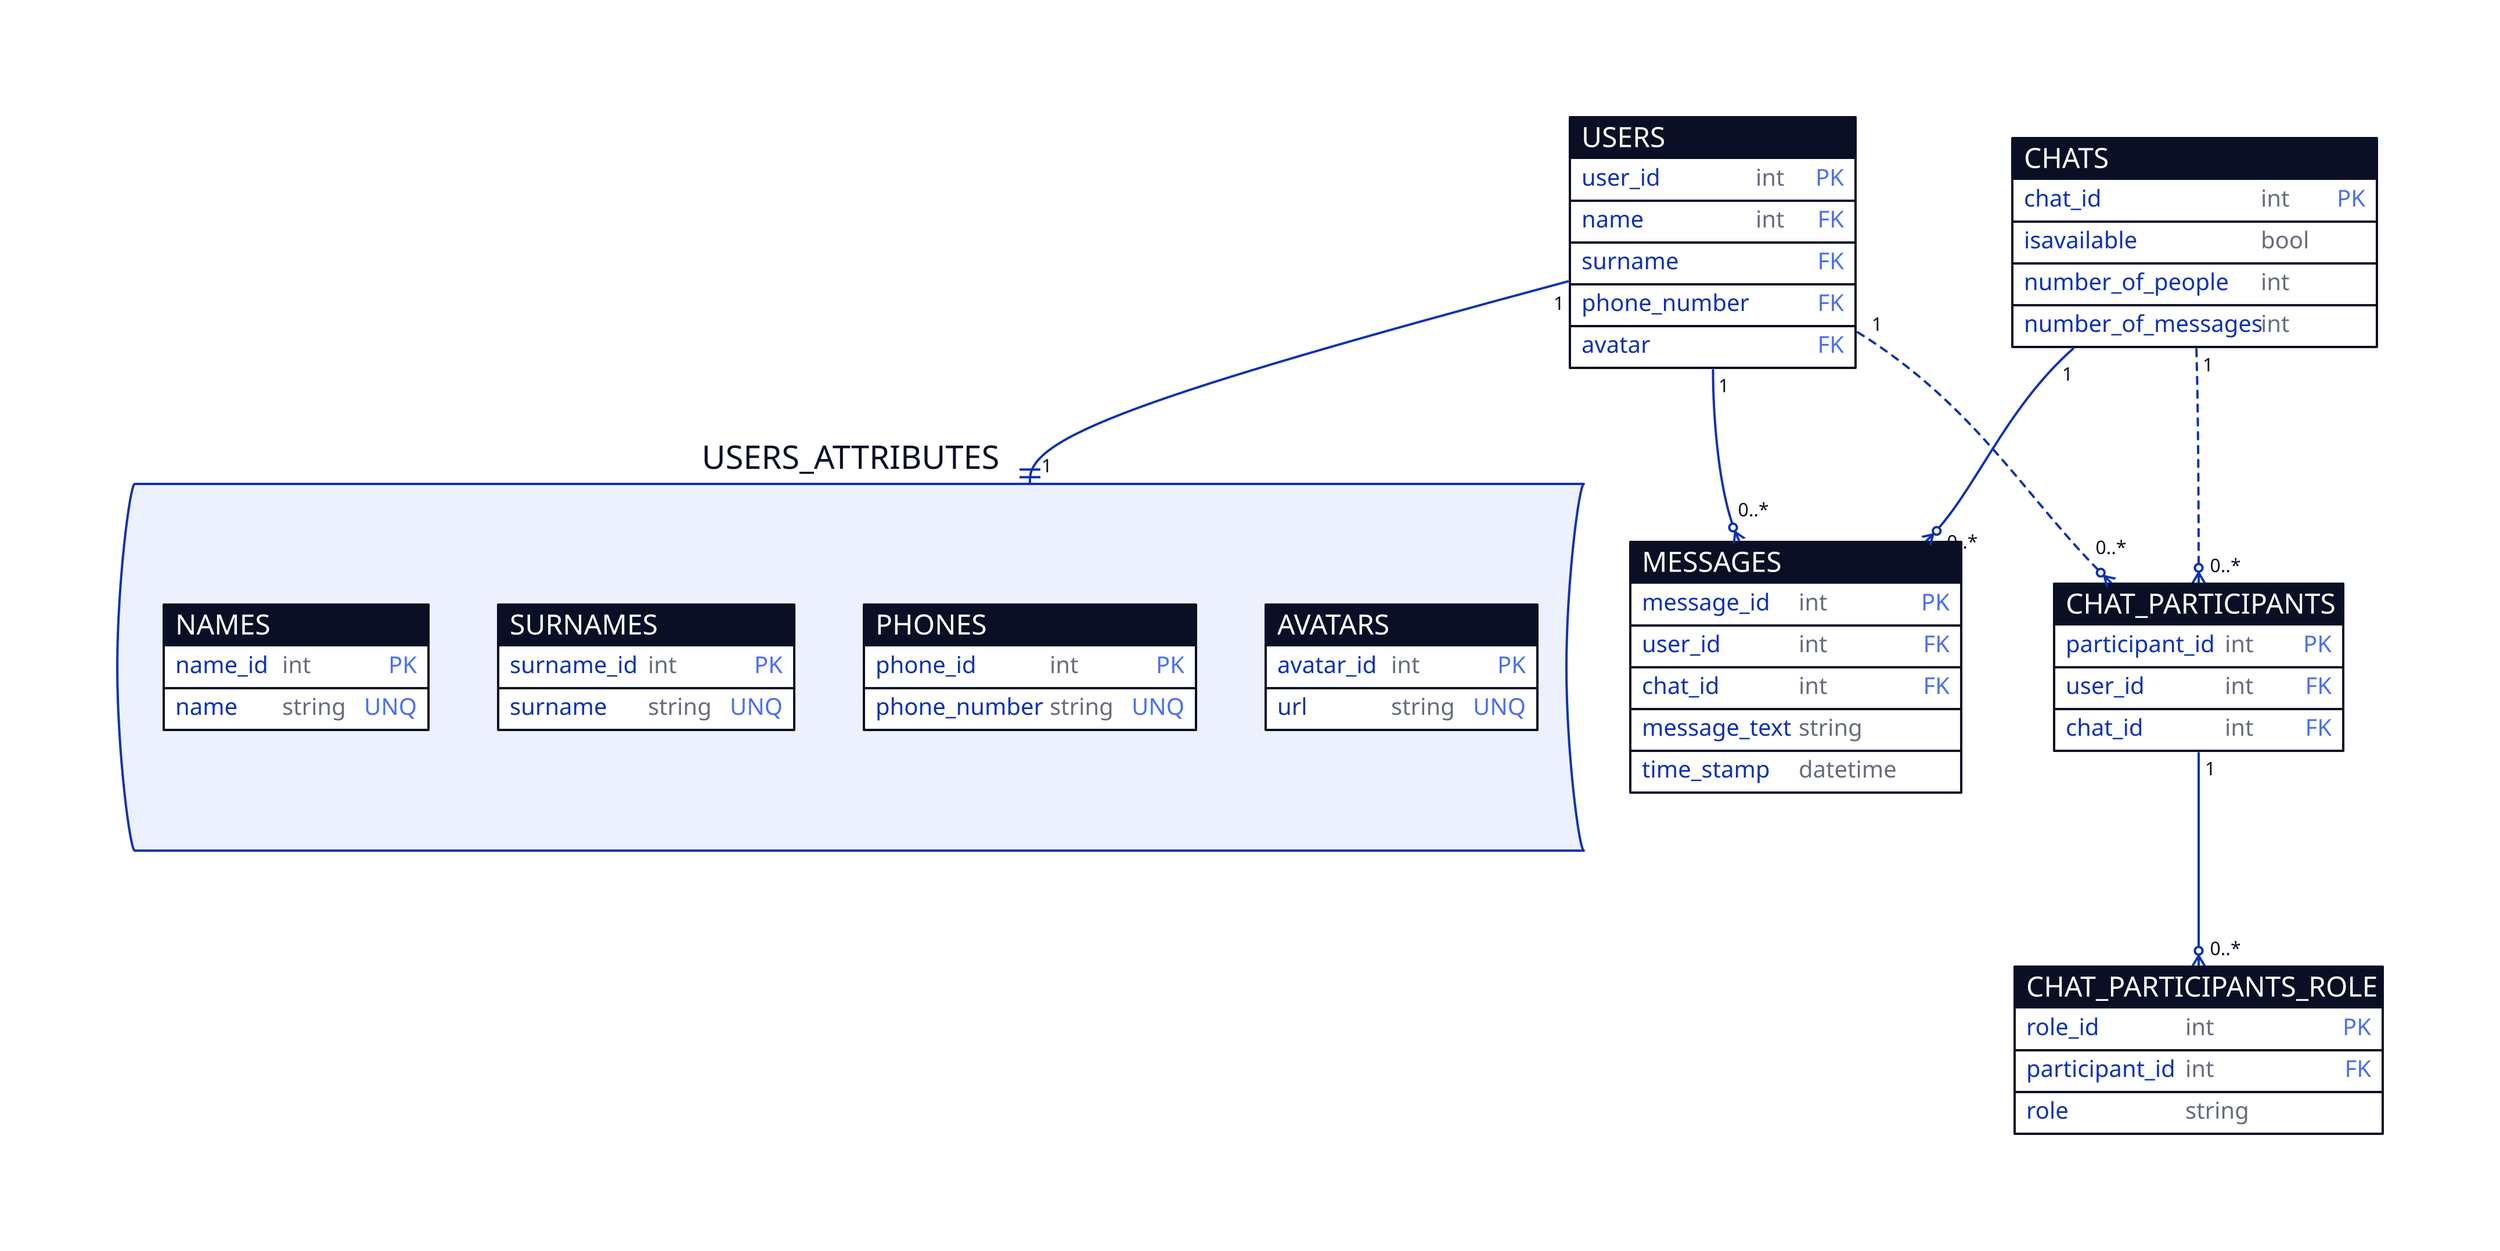 #MAIN ENTITIES
USERS: {
  shape: sql_table

  # FIELDS
  user_id: int {constraint: primary_key}
  name: int {constraint: foreign_key}
  surname: {constraint: foreign_key}
  phone_number: {constraint: foreign_key}
  avatar: {constraint: foreign_key}
  # ...
}

CHATS: {
  shape: sql_table

  # FIELDS
  chat_id: int {constraint: primary_key}
  isavailable: bool
  number_of_people: int
  number_of_messages: int
  # ...
}

# Merged table of user-chat -- many-to-many
CHAT_PARTICIPANTS: {
  shape: sql_table

  # FIELDS
  participant_id: int {constraint: primary_key}
  user_id: int {constraint: foreign_key}
  chat_id: int {constraint: foreign_key}
  # ...
}

CHAT_PARTICIPANTS_ROLE: {
  shape: sql_table

  role_id: int {constraint: primary_key}
  participant_id: int {constraint: foreign_key}
  role: string
}

MESSAGES: {
  #Represents a message entity
  shape: sql_table
  
  #FIELDS
  message_id: int {constraint: primary_key}
  user_id: int {constraint: foreign_key}
  chat_id: int{constraint: foreign_key}
  message_text: string
  time_stamp: datetime
}


# RELATIONSHIPS

USERS ->  USERS_ATTRIBUTES:{
  source-arrowhead: 1
  target-arrowhead: 1 {
    shape: cf-one-required
    style.filled: true
  } 
}


 
USERS -> CHAT_PARTICIPANTS:{
  style: {
    stroke-dash: 3   
  }
  source-arrowhead: 1
  target-arrowhead: 0..* {
    shape: cf-many
    style.filled: true    
  } 
}

CHATS ->CHAT_PARTICIPANTS:{
  style: {
    stroke-dash: 3   
  }
  source-arrowhead: 1
  target-arrowhead: 0..* {
    shape: cf-many
    style.filled: true
  } 
}


CHAT_PARTICIPANTS -> CHAT_PARTICIPANTS_ROLE:{
  source-arrowhead: 1
  target-arrowhead: 0..* {
    shape: cf-many
    style.filled: true
  } 
}


USERS -> MESSAGES:{
  source-arrowhead: 1
  target-arrowhead: 0..* {
    shape: cf-many
    style.filled: true
  } 
}

 
 

CHATS -> MESSAGES:{
  source-arrowhead: 1
  target-arrowhead: 0..* {
    shape: cf-many
    style.filled: true
  } 
}

# ISOLATED TABLES

USERS_ATTRIBUTES: { 
  #Kepps users attributes like name, surname, phone, avatar etc.
  
  shape: stored_data


  NAMES: { 
    #keeps the table of various names
    shape: sql_table

    name_id: int {constraint: primary_key}
    name: string {constraint: unique}
  }

  SURNAMES: {
    #keeps the table of various surnames
    shape: sql_table

    surname_id: int {constraint: primary_key}
    surname: string {constraint: unique}
  }

  PHONES:{
    #keeps the table of unique phones
    shape: sql_table

    phone_id: int {constraint: primary_key}
    phone_number: string {constraint: unique}
  }

  AVATARS:{
    #keeps the table of avatars
    shape: sql_table

    avatar_id: int {constraint: primary_key}
    url: string {constraint: unique}
  }

}